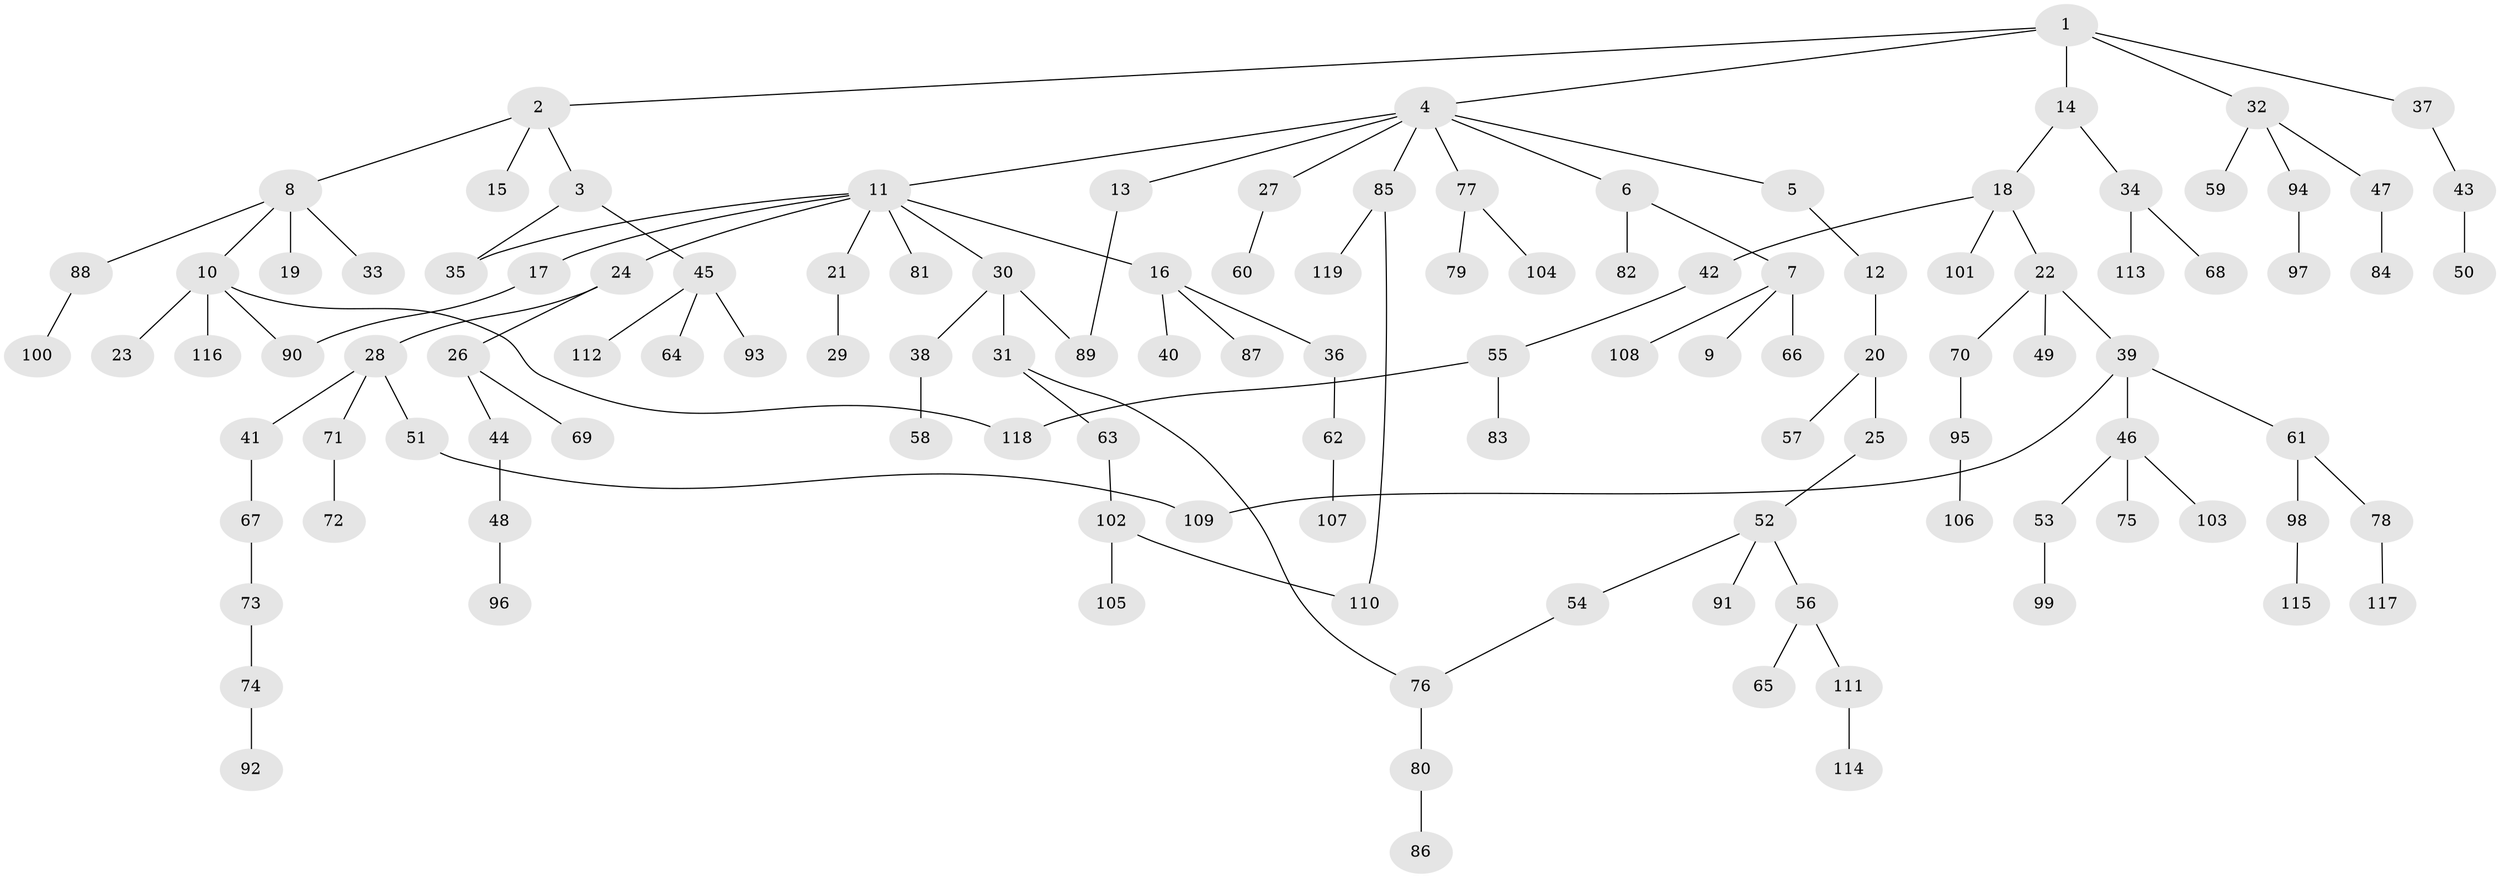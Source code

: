 // Generated by graph-tools (version 1.1) at 2025/10/02/27/25 16:10:54]
// undirected, 119 vertices, 125 edges
graph export_dot {
graph [start="1"]
  node [color=gray90,style=filled];
  1;
  2;
  3;
  4;
  5;
  6;
  7;
  8;
  9;
  10;
  11;
  12;
  13;
  14;
  15;
  16;
  17;
  18;
  19;
  20;
  21;
  22;
  23;
  24;
  25;
  26;
  27;
  28;
  29;
  30;
  31;
  32;
  33;
  34;
  35;
  36;
  37;
  38;
  39;
  40;
  41;
  42;
  43;
  44;
  45;
  46;
  47;
  48;
  49;
  50;
  51;
  52;
  53;
  54;
  55;
  56;
  57;
  58;
  59;
  60;
  61;
  62;
  63;
  64;
  65;
  66;
  67;
  68;
  69;
  70;
  71;
  72;
  73;
  74;
  75;
  76;
  77;
  78;
  79;
  80;
  81;
  82;
  83;
  84;
  85;
  86;
  87;
  88;
  89;
  90;
  91;
  92;
  93;
  94;
  95;
  96;
  97;
  98;
  99;
  100;
  101;
  102;
  103;
  104;
  105;
  106;
  107;
  108;
  109;
  110;
  111;
  112;
  113;
  114;
  115;
  116;
  117;
  118;
  119;
  1 -- 2;
  1 -- 4;
  1 -- 14;
  1 -- 32;
  1 -- 37;
  2 -- 3;
  2 -- 8;
  2 -- 15;
  3 -- 35;
  3 -- 45;
  4 -- 5;
  4 -- 6;
  4 -- 11;
  4 -- 13;
  4 -- 27;
  4 -- 77;
  4 -- 85;
  5 -- 12;
  6 -- 7;
  6 -- 82;
  7 -- 9;
  7 -- 66;
  7 -- 108;
  8 -- 10;
  8 -- 19;
  8 -- 33;
  8 -- 88;
  10 -- 23;
  10 -- 116;
  10 -- 118;
  10 -- 90;
  11 -- 16;
  11 -- 17;
  11 -- 21;
  11 -- 24;
  11 -- 30;
  11 -- 81;
  11 -- 35;
  12 -- 20;
  13 -- 89;
  14 -- 18;
  14 -- 34;
  16 -- 36;
  16 -- 40;
  16 -- 87;
  17 -- 90;
  18 -- 22;
  18 -- 42;
  18 -- 101;
  20 -- 25;
  20 -- 57;
  21 -- 29;
  22 -- 39;
  22 -- 49;
  22 -- 70;
  24 -- 26;
  24 -- 28;
  25 -- 52;
  26 -- 44;
  26 -- 69;
  27 -- 60;
  28 -- 41;
  28 -- 51;
  28 -- 71;
  30 -- 31;
  30 -- 38;
  30 -- 89;
  31 -- 63;
  31 -- 76;
  32 -- 47;
  32 -- 59;
  32 -- 94;
  34 -- 68;
  34 -- 113;
  36 -- 62;
  37 -- 43;
  38 -- 58;
  39 -- 46;
  39 -- 61;
  39 -- 109;
  41 -- 67;
  42 -- 55;
  43 -- 50;
  44 -- 48;
  45 -- 64;
  45 -- 93;
  45 -- 112;
  46 -- 53;
  46 -- 75;
  46 -- 103;
  47 -- 84;
  48 -- 96;
  51 -- 109;
  52 -- 54;
  52 -- 56;
  52 -- 91;
  53 -- 99;
  54 -- 76;
  55 -- 83;
  55 -- 118;
  56 -- 65;
  56 -- 111;
  61 -- 78;
  61 -- 98;
  62 -- 107;
  63 -- 102;
  67 -- 73;
  70 -- 95;
  71 -- 72;
  73 -- 74;
  74 -- 92;
  76 -- 80;
  77 -- 79;
  77 -- 104;
  78 -- 117;
  80 -- 86;
  85 -- 110;
  85 -- 119;
  88 -- 100;
  94 -- 97;
  95 -- 106;
  98 -- 115;
  102 -- 105;
  102 -- 110;
  111 -- 114;
}
